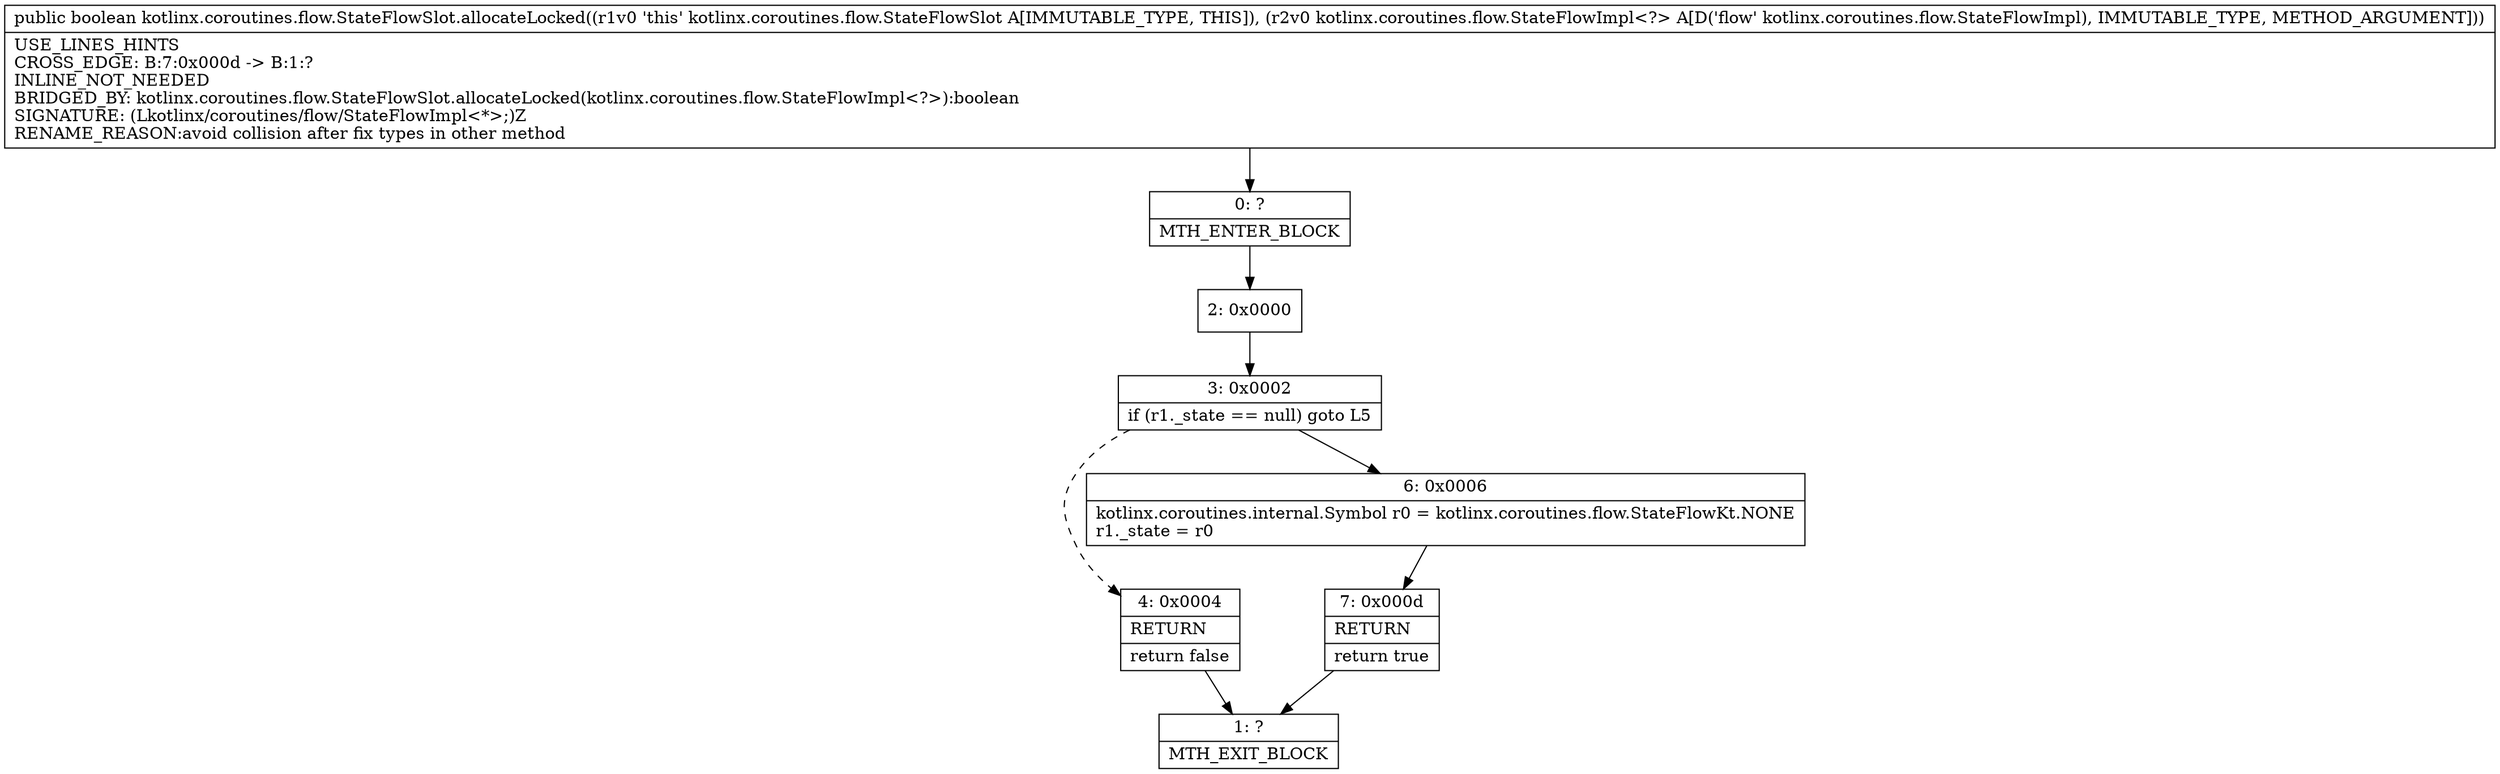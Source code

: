 digraph "CFG forkotlinx.coroutines.flow.StateFlowSlot.allocateLocked(Lkotlinx\/coroutines\/flow\/StateFlowImpl;)Z" {
Node_0 [shape=record,label="{0\:\ ?|MTH_ENTER_BLOCK\l}"];
Node_2 [shape=record,label="{2\:\ 0x0000}"];
Node_3 [shape=record,label="{3\:\ 0x0002|if (r1._state == null) goto L5\l}"];
Node_4 [shape=record,label="{4\:\ 0x0004|RETURN\l|return false\l}"];
Node_1 [shape=record,label="{1\:\ ?|MTH_EXIT_BLOCK\l}"];
Node_6 [shape=record,label="{6\:\ 0x0006|kotlinx.coroutines.internal.Symbol r0 = kotlinx.coroutines.flow.StateFlowKt.NONE\lr1._state = r0\l}"];
Node_7 [shape=record,label="{7\:\ 0x000d|RETURN\l|return true\l}"];
MethodNode[shape=record,label="{public boolean kotlinx.coroutines.flow.StateFlowSlot.allocateLocked((r1v0 'this' kotlinx.coroutines.flow.StateFlowSlot A[IMMUTABLE_TYPE, THIS]), (r2v0 kotlinx.coroutines.flow.StateFlowImpl\<?\> A[D('flow' kotlinx.coroutines.flow.StateFlowImpl), IMMUTABLE_TYPE, METHOD_ARGUMENT]))  | USE_LINES_HINTS\lCROSS_EDGE: B:7:0x000d \-\> B:1:?\lINLINE_NOT_NEEDED\lBRIDGED_BY: kotlinx.coroutines.flow.StateFlowSlot.allocateLocked(kotlinx.coroutines.flow.StateFlowImpl\<?\>):boolean\lSIGNATURE: (Lkotlinx\/coroutines\/flow\/StateFlowImpl\<*\>;)Z\lRENAME_REASON:avoid collision after fix types in other method\l}"];
MethodNode -> Node_0;Node_0 -> Node_2;
Node_2 -> Node_3;
Node_3 -> Node_4[style=dashed];
Node_3 -> Node_6;
Node_4 -> Node_1;
Node_6 -> Node_7;
Node_7 -> Node_1;
}

